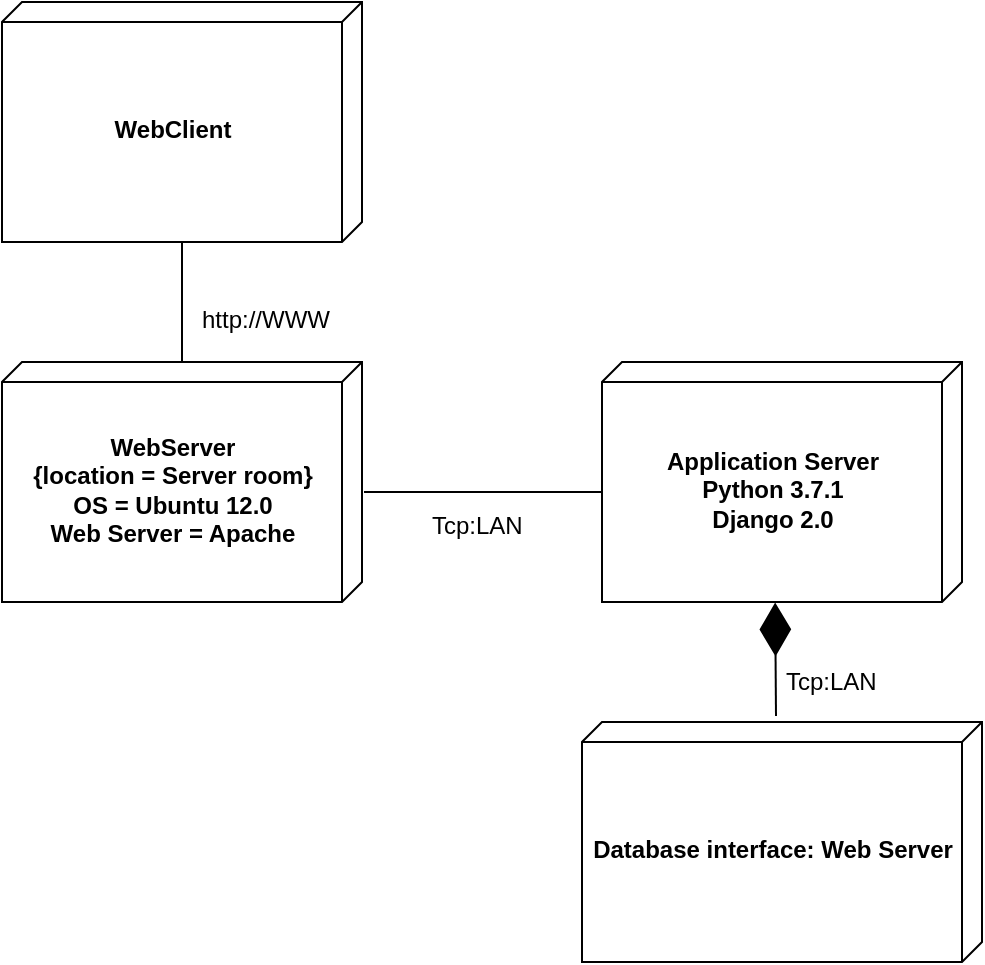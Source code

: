 <mxfile version="12.2.3" type="device" pages="1"><diagram name="Page-1" id="b5b7bab2-c9e2-2cf4-8b2a-24fd1a2a6d21"><mxGraphModel dx="1013" dy="534" grid="1" gridSize="10" guides="1" tooltips="1" connect="1" arrows="1" fold="1" page="1" pageScale="1" pageWidth="827" pageHeight="1169" background="#ffffff" math="0" shadow="0"><root><mxCell id="0"/><mxCell id="1" parent="0"/><mxCell id="htNuKNN4HKThbz1oVPs_-5" value="WebClient" style="verticalAlign=middle;align=center;spacingTop=8;spacingLeft=2;spacingRight=12;shape=cube;size=10;direction=south;fontStyle=1;html=1;" vertex="1" parent="1"><mxGeometry x="200" y="50" width="180" height="120" as="geometry"/></mxCell><mxCell id="htNuKNN4HKThbz1oVPs_-6" value="WebServer&lt;br&gt;{location = Server room}&lt;br&gt;OS = Ubuntu 12.0&lt;br&gt;Web Server = Apache" style="verticalAlign=middle;align=center;spacingTop=8;spacingLeft=2;spacingRight=12;shape=cube;size=10;direction=south;fontStyle=1;html=1;" vertex="1" parent="1"><mxGeometry x="200" y="230" width="180" height="120" as="geometry"/></mxCell><mxCell id="htNuKNN4HKThbz1oVPs_-7" value="Application Server&lt;br&gt;Python 3.7.1&lt;br&gt;Django 2.0" style="verticalAlign=middle;align=center;spacingTop=8;spacingLeft=2;spacingRight=12;shape=cube;size=10;direction=south;fontStyle=1;html=1;" vertex="1" parent="1"><mxGeometry x="500" y="230" width="180" height="120" as="geometry"/></mxCell><mxCell id="htNuKNN4HKThbz1oVPs_-8" value="&lt;b&gt;Database interface: Web Server&lt;/b&gt;" style="verticalAlign=middle;align=center;spacingTop=8;spacingLeft=2;spacingRight=12;shape=cube;size=10;direction=south;fontStyle=0;html=1;" vertex="1" parent="1"><mxGeometry x="490" y="410" width="200" height="120" as="geometry"/></mxCell><mxCell id="htNuKNN4HKThbz1oVPs_-10" value="" style="endArrow=none;html=1;entryX=0;entryY=0;entryDx=65;entryDy=180;entryPerimeter=0;" edge="1" parent="1" target="htNuKNN4HKThbz1oVPs_-7"><mxGeometry width="50" height="50" relative="1" as="geometry"><mxPoint x="381" y="295" as="sourcePoint"/><mxPoint x="450" y="280" as="targetPoint"/></mxGeometry></mxCell><mxCell id="htNuKNN4HKThbz1oVPs_-12" value="" style="endArrow=none;html=1;" edge="1" parent="1" source="htNuKNN4HKThbz1oVPs_-5"><mxGeometry width="50" height="50" relative="1" as="geometry"><mxPoint x="290" y="220" as="sourcePoint"/><mxPoint x="290" y="230" as="targetPoint"/></mxGeometry></mxCell><mxCell id="htNuKNN4HKThbz1oVPs_-13" value="" style="endArrow=diamondThin;endFill=1;endSize=24;html=1;entryX=1.002;entryY=0.519;entryDx=0;entryDy=0;entryPerimeter=0;" edge="1" parent="1" target="htNuKNN4HKThbz1oVPs_-7"><mxGeometry width="160" relative="1" as="geometry"><mxPoint x="587" y="407" as="sourcePoint"/><mxPoint x="740" y="350" as="targetPoint"/></mxGeometry></mxCell><mxCell id="htNuKNN4HKThbz1oVPs_-14" value="Tcp:LAN" style="text;html=1;resizable=0;points=[];autosize=1;align=left;verticalAlign=top;spacingTop=-4;" vertex="1" parent="1"><mxGeometry x="590" y="380" width="60" height="20" as="geometry"/></mxCell><mxCell id="htNuKNN4HKThbz1oVPs_-15" value="Tcp:LAN" style="text;html=1;resizable=0;points=[];autosize=1;align=left;verticalAlign=top;spacingTop=-4;" vertex="1" parent="1"><mxGeometry x="413" y="302" width="60" height="20" as="geometry"/></mxCell><mxCell id="htNuKNN4HKThbz1oVPs_-16" value="http://WWW" style="text;html=1;resizable=0;points=[];autosize=1;align=left;verticalAlign=top;spacingTop=-4;" vertex="1" parent="1"><mxGeometry x="298" y="199" width="80" height="20" as="geometry"/></mxCell></root></mxGraphModel></diagram></mxfile>
